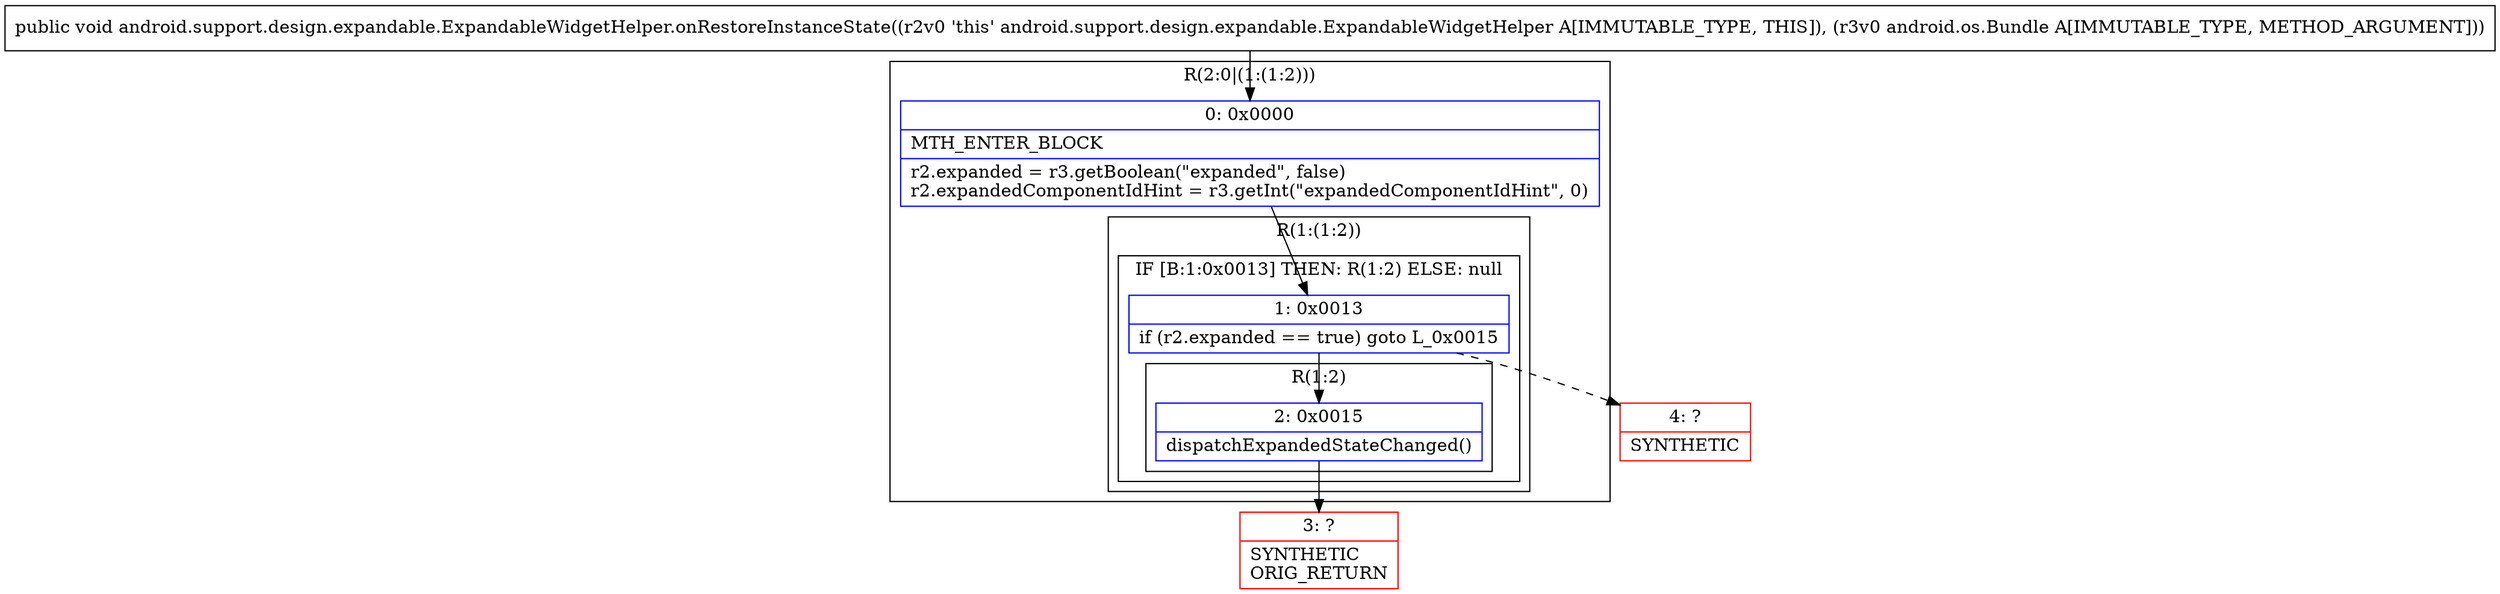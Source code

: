 digraph "CFG forandroid.support.design.expandable.ExpandableWidgetHelper.onRestoreInstanceState(Landroid\/os\/Bundle;)V" {
subgraph cluster_Region_498054863 {
label = "R(2:0|(1:(1:2)))";
node [shape=record,color=blue];
Node_0 [shape=record,label="{0\:\ 0x0000|MTH_ENTER_BLOCK\l|r2.expanded = r3.getBoolean(\"expanded\", false)\lr2.expandedComponentIdHint = r3.getInt(\"expandedComponentIdHint\", 0)\l}"];
subgraph cluster_Region_1741374154 {
label = "R(1:(1:2))";
node [shape=record,color=blue];
subgraph cluster_IfRegion_1404880377 {
label = "IF [B:1:0x0013] THEN: R(1:2) ELSE: null";
node [shape=record,color=blue];
Node_1 [shape=record,label="{1\:\ 0x0013|if (r2.expanded == true) goto L_0x0015\l}"];
subgraph cluster_Region_221895401 {
label = "R(1:2)";
node [shape=record,color=blue];
Node_2 [shape=record,label="{2\:\ 0x0015|dispatchExpandedStateChanged()\l}"];
}
}
}
}
Node_3 [shape=record,color=red,label="{3\:\ ?|SYNTHETIC\lORIG_RETURN\l}"];
Node_4 [shape=record,color=red,label="{4\:\ ?|SYNTHETIC\l}"];
MethodNode[shape=record,label="{public void android.support.design.expandable.ExpandableWidgetHelper.onRestoreInstanceState((r2v0 'this' android.support.design.expandable.ExpandableWidgetHelper A[IMMUTABLE_TYPE, THIS]), (r3v0 android.os.Bundle A[IMMUTABLE_TYPE, METHOD_ARGUMENT])) }"];
MethodNode -> Node_0;
Node_0 -> Node_1;
Node_1 -> Node_2;
Node_1 -> Node_4[style=dashed];
Node_2 -> Node_3;
}

